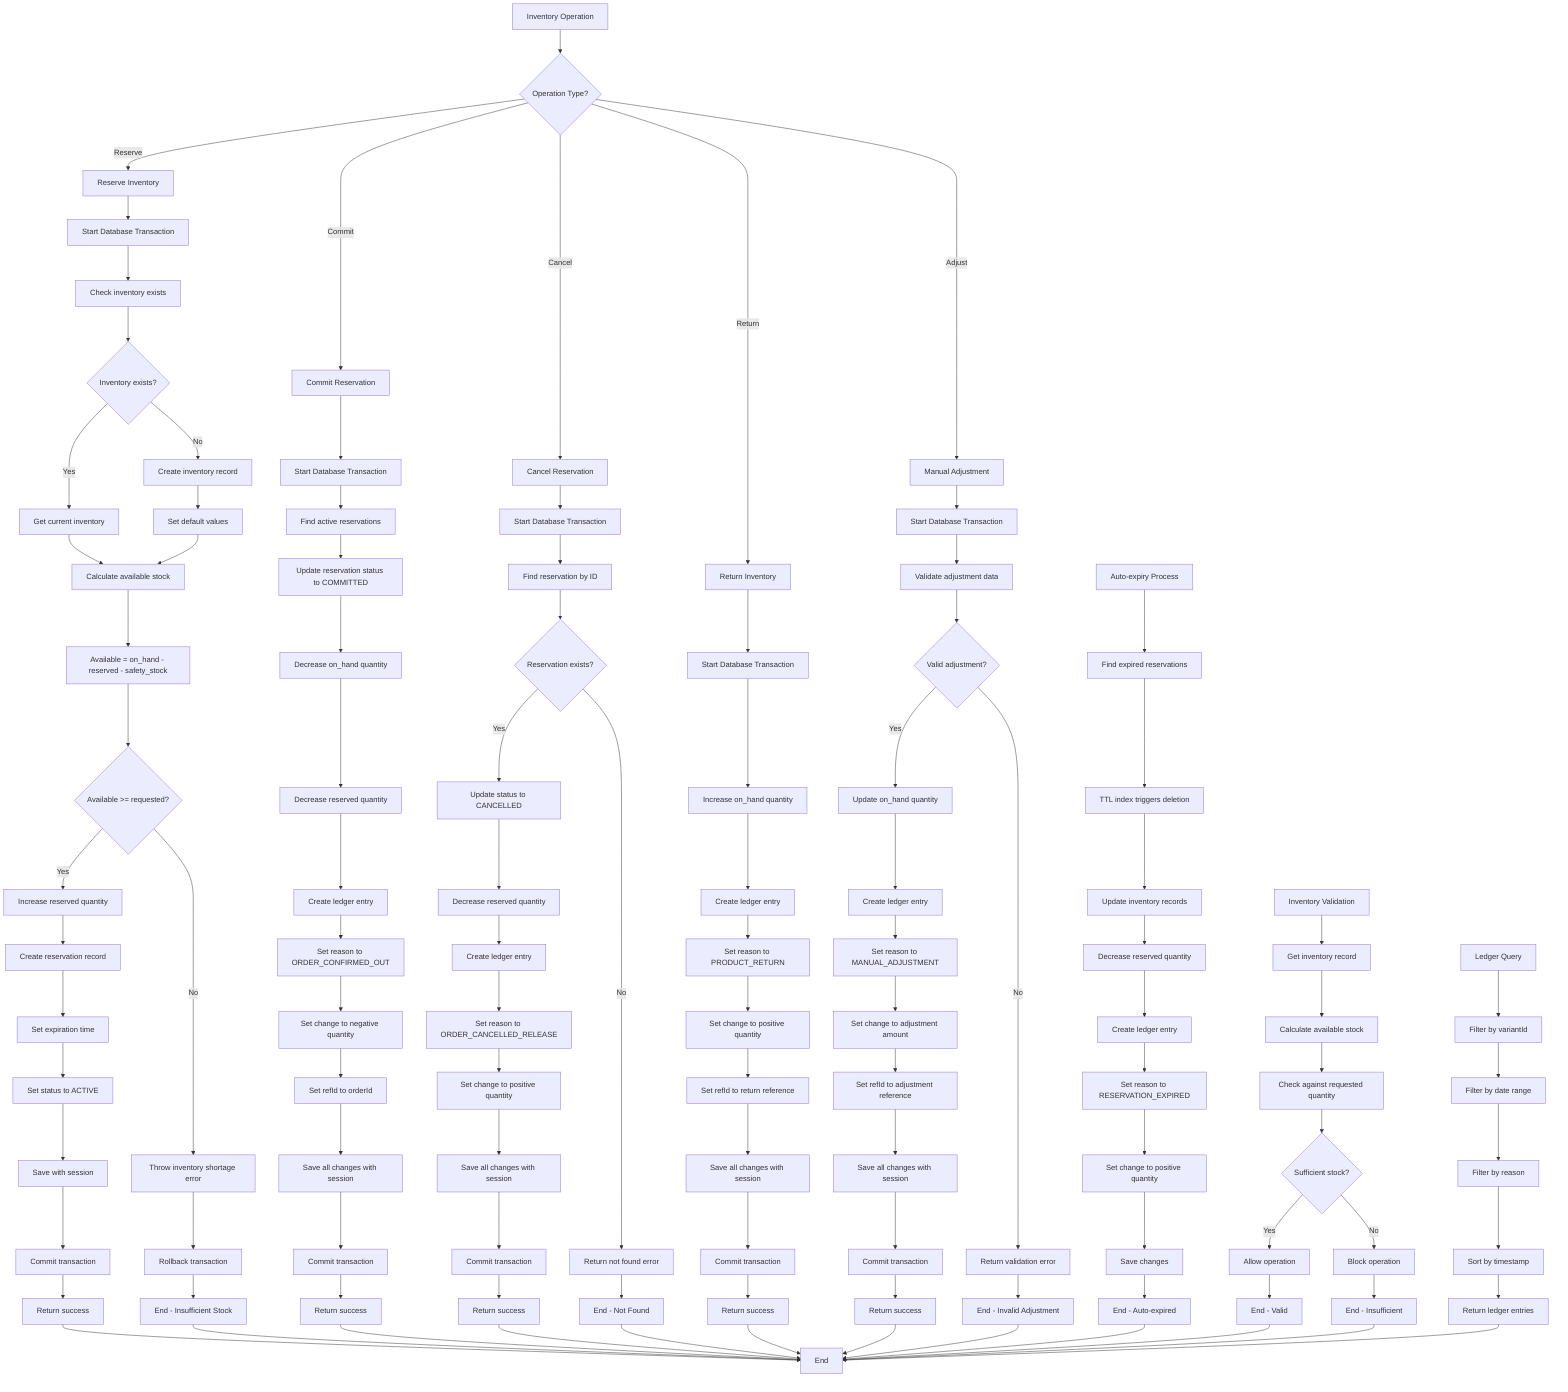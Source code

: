 %% Advanced Inventory Management: Reservation, Commitment, Ledger, Auto-expiry
%% View at https://mermaid.live
flowchart TD
  A[Inventory Operation] --> B{Operation Type?}
  B -->|Reserve| C[Reserve Inventory]
  B -->|Commit| D[Commit Reservation]
  B -->|Cancel| E[Cancel Reservation]
  B -->|Return| F[Return Inventory]
  B -->|Adjust| G[Manual Adjustment]
  
  %% Reserve Inventory Flow
  C --> C1[Start Database Transaction]
  C1 --> C2[Check inventory exists]
  C2 --> C3{Inventory exists?}
  C3 -->|No| C4[Create inventory record]
  C3 -->|Yes| C5[Get current inventory]
  C4 --> C6[Set default values]
  C5 --> C7[Calculate available stock]
  C6 --> C7
  C7 --> C8[Available = on_hand - reserved - safety_stock]
  C8 --> C9{Available >= requested?}
  C9 -->|No| C10[Throw inventory shortage error]
  C9 -->|Yes| C11[Increase reserved quantity]
  C11 --> C12[Create reservation record]
  C12 --> C13[Set expiration time]
  C13 --> C14[Set status to ACTIVE]
  C14 --> C15[Save with session]
  C15 --> C16[Commit transaction]
  C16 --> C17[Return success]
  C10 --> C18[Rollback transaction]
  C18 --> C19[End - Insufficient Stock]
  
  %% Commit Reservation Flow
  D --> D1[Start Database Transaction]
  D1 --> D2[Find active reservations]
  D2 --> D3[Update reservation status to COMMITTED]
  D3 --> D4[Decrease on_hand quantity]
  D4 --> D5[Decrease reserved quantity]
  D5 --> D6[Create ledger entry]
  D6 --> D7[Set reason to ORDER_CONFIRMED_OUT]
  D7 --> D8[Set change to negative quantity]
  D8 --> D9[Set refId to orderId]
  D9 --> D10[Save all changes with session]
  D10 --> D11[Commit transaction]
  D11 --> D12[Return success]
  
  %% Cancel Reservation Flow
  E --> E1[Start Database Transaction]
  E1 --> E2[Find reservation by ID]
  E2 --> E3{Reservation exists?}
  E3 -->|No| E4[Return not found error]
  E3 -->|Yes| E5[Update status to CANCELLED]
  E5 --> E6[Decrease reserved quantity]
  E6 --> E7[Create ledger entry]
  E7 --> E8[Set reason to ORDER_CANCELLED_RELEASE]
  E8 --> E9[Set change to positive quantity]
  E9 --> E10[Save all changes with session]
  E10 --> E11[Commit transaction]
  E11 --> E12[Return success]
  E4 --> E13[End - Not Found]
  
  %% Return Inventory Flow
  F --> F1[Start Database Transaction]
  F1 --> F2[Increase on_hand quantity]
  F2 --> F3[Create ledger entry]
  F3 --> F4[Set reason to PRODUCT_RETURN]
  F4 --> F5[Set change to positive quantity]
  F5 --> F6[Set refId to return reference]
  F6 --> F7[Save all changes with session]
  F7 --> F8[Commit transaction]
  F8 --> F9[Return success]
  
  %% Manual Adjustment Flow
  G --> G1[Start Database Transaction]
  G1 --> G2[Validate adjustment data]
  G2 --> G3{Valid adjustment?}
  G3 -->|No| G4[Return validation error]
  G3 -->|Yes| G5[Update on_hand quantity]
  G5 --> G6[Create ledger entry]
  G6 --> G7[Set reason to MANUAL_ADJUSTMENT]
  G7 --> G8[Set change to adjustment amount]
  G8 --> G9[Set refId to adjustment reference]
  G9 --> G10[Save all changes with session]
  G10 --> G11[Commit transaction]
  G11 --> G12[Return success]
  G4 --> G13[End - Invalid Adjustment]
  
  %% Auto-expiry Process
  H[Auto-expiry Process] --> H1[Find expired reservations]
  H1 --> H2[TTL index triggers deletion]
  H2 --> H3[Update inventory records]
  H3 --> H4[Decrease reserved quantity]
  H4 --> H5[Create ledger entry]
  H5 --> H6[Set reason to RESERVATION_EXPIRED]
  H6 --> H7[Set change to positive quantity]
  H7 --> H8[Save changes]
  H8 --> H9[End - Auto-expired]
  
  %% Inventory Validation
  I[Inventory Validation] --> I1[Get inventory record]
  I1 --> I2[Calculate available stock]
  I2 --> I3[Check against requested quantity]
  I3 --> I4{Sufficient stock?}
  I4 -->|Yes| I5[Allow operation]
  I4 -->|No| I6[Block operation]
  I5 --> I7[End - Valid]
  I6 --> I8[End - Insufficient]
  
  %% Ledger Query
  J[Ledger Query] --> J1[Filter by variantId]
  J1 --> J2[Filter by date range]
  J2 --> J3[Filter by reason]
  J3 --> J4[Sort by timestamp]
  J4 --> J5[Return ledger entries]
  
  %% End points
  C17 --> Z[End]
  C19 --> Z
  D12 --> Z
  E12 --> Z
  E13 --> Z
  F9 --> Z
  G12 --> Z
  G13 --> Z
  H9 --> Z
  I7 --> Z
  I8 --> Z
  J5 --> Z